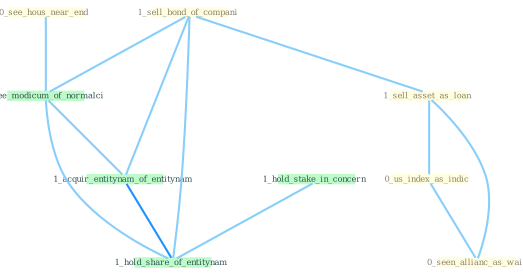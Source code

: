 Graph G{ 
    node
    [shape=polygon,style=filled,width=.5,height=.06,color="#BDFCC9",fixedsize=true,fontsize=4,
    fontcolor="#2f4f4f"];
    {node
    [color="#ffffe0", fontcolor="#8b7d6b"] "1_sell_bond_of_compani " "0_see_hous_near_end " "1_sell_asset_as_loan " "0_us_index_as_indic " "0_seen_allianc_as_wai "}
{node [color="#fff0f5", fontcolor="#b22222"]}
edge [color="#B0E2FF"];

	"1_sell_bond_of_compani " -- "1_sell_asset_as_loan " [w="1", color="#87cefa" ];
	"1_sell_bond_of_compani " -- "1_see_modicum_of_normalci " [w="1", color="#87cefa" ];
	"1_sell_bond_of_compani " -- "1_acquir_entitynam_of_entitynam " [w="1", color="#87cefa" ];
	"1_sell_bond_of_compani " -- "1_hold_share_of_entitynam " [w="1", color="#87cefa" ];
	"0_see_hous_near_end " -- "1_see_modicum_of_normalci " [w="1", color="#87cefa" ];
	"1_sell_asset_as_loan " -- "0_us_index_as_indic " [w="1", color="#87cefa" ];
	"1_sell_asset_as_loan " -- "0_seen_allianc_as_wai " [w="1", color="#87cefa" ];
	"0_us_index_as_indic " -- "0_seen_allianc_as_wai " [w="1", color="#87cefa" ];
	"1_hold_stake_in_concern " -- "1_hold_share_of_entitynam " [w="1", color="#87cefa" ];
	"1_see_modicum_of_normalci " -- "1_acquir_entitynam_of_entitynam " [w="1", color="#87cefa" ];
	"1_see_modicum_of_normalci " -- "1_hold_share_of_entitynam " [w="1", color="#87cefa" ];
	"1_acquir_entitynam_of_entitynam " -- "1_hold_share_of_entitynam " [w="2", color="#1e90ff" , len=0.8];
}